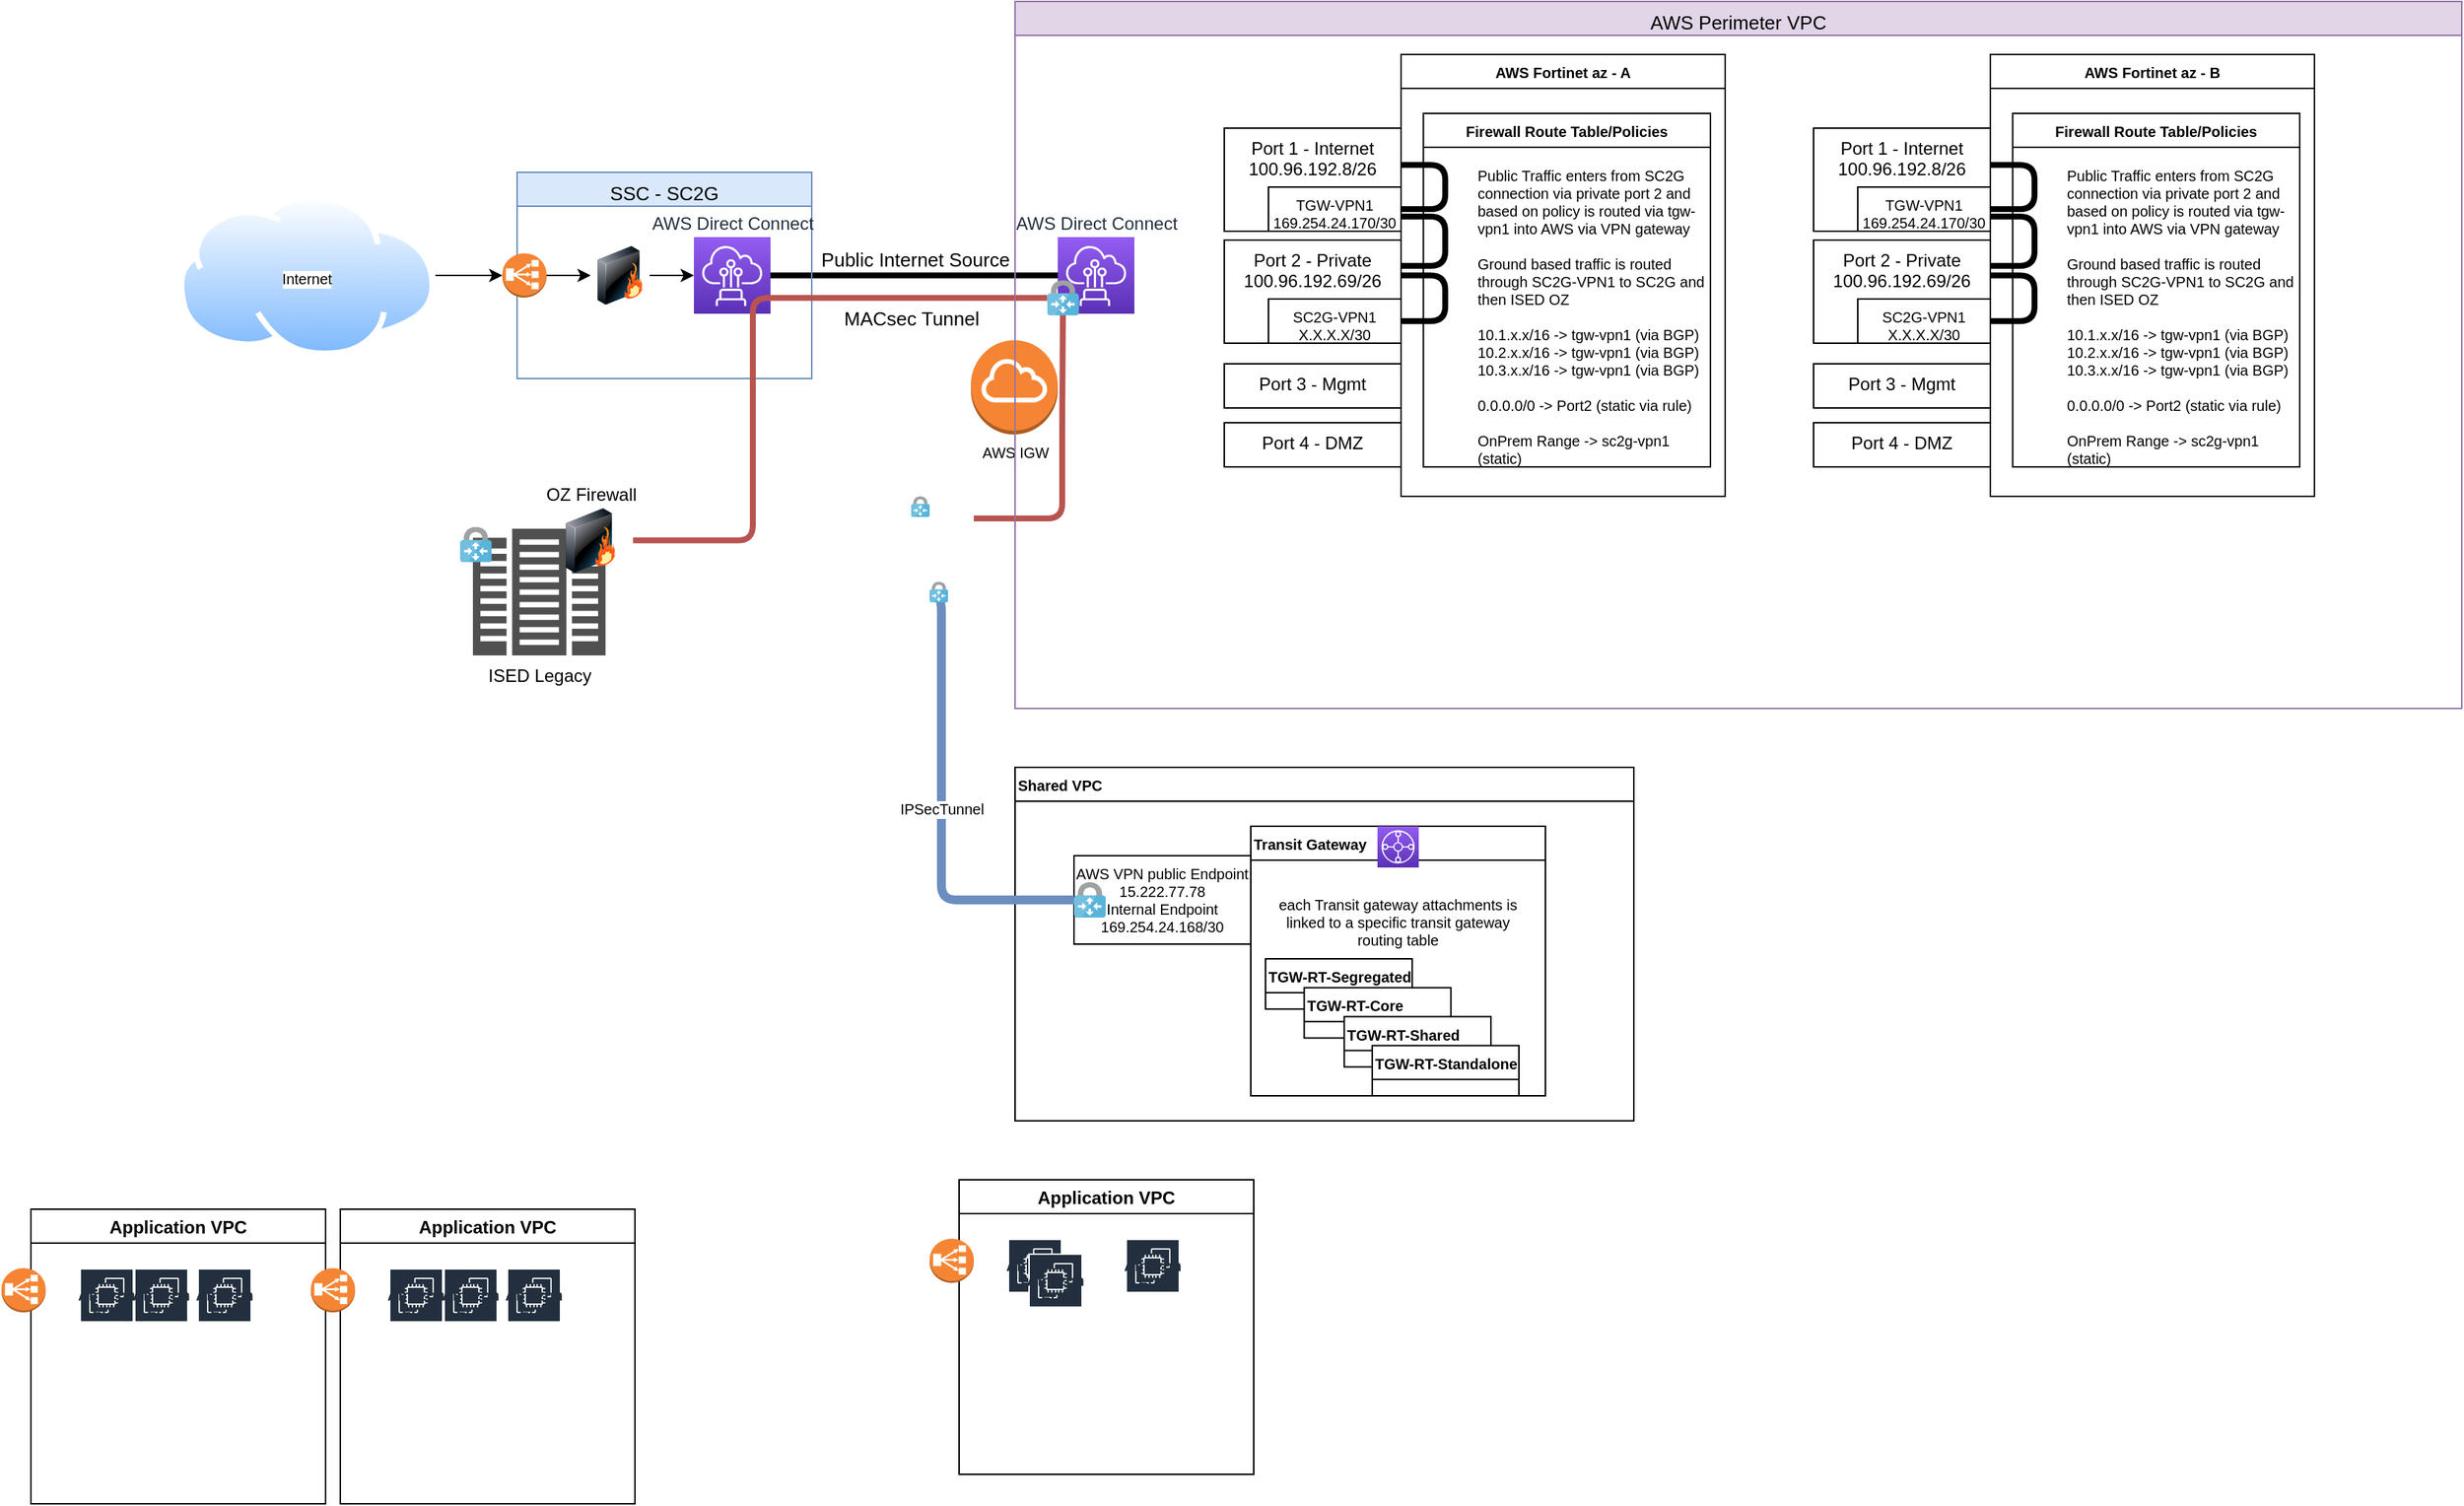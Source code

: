 <mxfile version="15.0.3" type="github">
  <diagram id="Ht1M8jgEwFfnCIfOTk4-" name="Page-1">
    <mxGraphModel dx="1500" dy="1532" grid="1" gridSize="10" guides="1" tooltips="1" connect="1" arrows="1" fold="1" page="1" pageScale="1" pageWidth="1169" pageHeight="827" math="0" shadow="0">
      <root>
        <mxCell id="0" />
        <mxCell id="1" parent="0" />
        <mxCell id="oZsSvBxQraPGQt4Ozmy0-2" style="edgeStyle=orthogonalEdgeStyle;rounded=0;orthogonalLoop=1;jettySize=auto;html=1;entryX=0;entryY=0.5;entryDx=0;entryDy=0;entryPerimeter=0;align=left;verticalAlign=bottom;" edge="1" parent="1" source="9l7ZJe91tuLGdchl9NnN-35" target="qAOCn4IyquT-12VYp0vc-4">
          <mxGeometry relative="1" as="geometry" />
        </mxCell>
        <mxCell id="9l7ZJe91tuLGdchl9NnN-35" value="Internet" style="aspect=fixed;perimeter=ellipsePerimeter;html=1;align=center;shadow=0;dashed=0;spacingTop=3;image;image=img/lib/active_directory/internet_cloud.svg;fontSize=10;labelPosition=center;verticalLabelPosition=middle;verticalAlign=middle;" parent="1" vertex="1">
          <mxGeometry x="180" y="-669" width="174.6" height="110" as="geometry" />
        </mxCell>
        <mxCell id="9l7ZJe91tuLGdchl9NnN-36" value="Shared VPC" style="swimlane;fontSize=10;align=left;verticalAlign=top;" parent="1" vertex="1">
          <mxGeometry x="748" y="-280" width="420" height="240" as="geometry" />
        </mxCell>
        <mxCell id="9l7ZJe91tuLGdchl9NnN-37" value="AWS VPN public Endpoint&lt;br&gt;&lt;span&gt;15.222.77.78&lt;br&gt;Internal Endpoint&lt;br&gt;169.254.24.168/30&lt;br&gt;&lt;br&gt;&lt;/span&gt;" style="rounded=0;whiteSpace=wrap;html=1;fontSize=10;verticalAlign=top;" parent="9l7ZJe91tuLGdchl9NnN-36" vertex="1">
          <mxGeometry x="40" y="60" width="120" height="60" as="geometry" />
        </mxCell>
        <mxCell id="9l7ZJe91tuLGdchl9NnN-38" value="Transit Gateway" style="swimlane;fontSize=10;align=left;verticalAlign=top;" parent="9l7ZJe91tuLGdchl9NnN-36" vertex="1">
          <mxGeometry x="160" y="40" width="200" height="183" as="geometry" />
        </mxCell>
        <mxCell id="9l7ZJe91tuLGdchl9NnN-39" value="each Transit gateway attachments is linked to a specific transit gateway routing table" style="text;html=1;strokeColor=none;fillColor=none;align=center;verticalAlign=middle;whiteSpace=wrap;rounded=0;fontSize=10;" parent="9l7ZJe91tuLGdchl9NnN-38" vertex="1">
          <mxGeometry x="10" y="40" width="180" height="50" as="geometry" />
        </mxCell>
        <mxCell id="9l7ZJe91tuLGdchl9NnN-40" value="" style="group" parent="9l7ZJe91tuLGdchl9NnN-38" vertex="1" connectable="0">
          <mxGeometry x="10" y="90" width="172" height="93" as="geometry" />
        </mxCell>
        <mxCell id="9l7ZJe91tuLGdchl9NnN-41" value="TGW-RT-Segregated" style="swimlane;fontSize=10;align=left;verticalAlign=top;" parent="9l7ZJe91tuLGdchl9NnN-40" vertex="1">
          <mxGeometry width="99.579" height="34.128" as="geometry" />
        </mxCell>
        <mxCell id="9l7ZJe91tuLGdchl9NnN-42" value="TGW-RT-Core" style="swimlane;fontSize=10;align=left;verticalAlign=top;" parent="9l7ZJe91tuLGdchl9NnN-40" vertex="1">
          <mxGeometry x="26.253" y="19.624" width="99.579" height="34.128" as="geometry" />
        </mxCell>
        <mxCell id="9l7ZJe91tuLGdchl9NnN-43" value="TGW-RT-Shared&#xa;" style="swimlane;fontSize=10;align=left;verticalAlign=top;" parent="9l7ZJe91tuLGdchl9NnN-40" vertex="1">
          <mxGeometry x="53.411" y="39.248" width="99.579" height="34.128" as="geometry" />
        </mxCell>
        <mxCell id="9l7ZJe91tuLGdchl9NnN-44" value="TGW-RT-Standalone&#xa;" style="swimlane;fontSize=10;align=left;verticalAlign=top;" parent="9l7ZJe91tuLGdchl9NnN-40" vertex="1">
          <mxGeometry x="72.421" y="58.872" width="99.579" height="34.128" as="geometry" />
        </mxCell>
        <mxCell id="9l7ZJe91tuLGdchl9NnN-63" value="" style="points=[[0,0,0],[0.25,0,0],[0.5,0,0],[0.75,0,0],[1,0,0],[0,1,0],[0.25,1,0],[0.5,1,0],[0.75,1,0],[1,1,0],[0,0.25,0],[0,0.5,0],[0,0.75,0],[1,0.25,0],[1,0.5,0],[1,0.75,0]];outlineConnect=0;fontColor=#232F3E;gradientColor=#945DF2;gradientDirection=north;fillColor=#5A30B5;strokeColor=#ffffff;dashed=0;verticalLabelPosition=bottom;verticalAlign=top;align=center;html=1;fontSize=12;fontStyle=0;aspect=fixed;shape=mxgraph.aws4.resourceIcon;resIcon=mxgraph.aws4.transit_gateway;" parent="9l7ZJe91tuLGdchl9NnN-38" vertex="1">
          <mxGeometry x="86" width="28" height="28" as="geometry" />
        </mxCell>
        <mxCell id="9l7ZJe91tuLGdchl9NnN-65" value="" style="aspect=fixed;html=1;points=[];align=center;image;fontSize=12;image=img/lib/mscae/VPN_Gateway.svg;" parent="9l7ZJe91tuLGdchl9NnN-36" vertex="1">
          <mxGeometry x="40" y="78" width="21.6" height="24" as="geometry" />
        </mxCell>
        <mxCell id="9l7ZJe91tuLGdchl9NnN-45" value="IPSecTunnel" style="edgeStyle=elbowEdgeStyle;rounded=1;orthogonalLoop=1;jettySize=auto;html=1;entryX=0;entryY=0.5;entryDx=0;entryDy=0;fontSize=10;startArrow=none;startFill=0;endArrow=none;endFill=0;strokeWidth=6;fillColor=#dae8fc;strokeColor=#6c8ebf;exitX=0.048;exitY=0.729;exitDx=0;exitDy=0;exitPerimeter=0;" parent="1" source="9l7ZJe91tuLGdchl9NnN-61" target="9l7ZJe91tuLGdchl9NnN-37" edge="1">
          <mxGeometry relative="1" as="geometry">
            <Array as="points">
              <mxPoint x="698" y="-360" />
            </Array>
            <mxPoint x="668" y="-560" as="sourcePoint" />
          </mxGeometry>
        </mxCell>
        <mxCell id="9l7ZJe91tuLGdchl9NnN-53" value="AWS IGW" style="outlineConnect=0;dashed=0;verticalLabelPosition=bottom;verticalAlign=top;align=center;html=1;shape=mxgraph.aws3.internet_gateway;fillColor=#F58534;gradientColor=none;fontSize=10;labelPosition=center;" parent="1" vertex="1">
          <mxGeometry x="718" y="-570" width="59" height="64" as="geometry" />
        </mxCell>
        <mxCell id="9l7ZJe91tuLGdchl9NnN-68" value="" style="edgeStyle=orthogonalEdgeStyle;rounded=1;orthogonalLoop=1;jettySize=auto;html=1;fontSize=10;startArrow=none;startFill=0;endArrow=none;endFill=0;strokeWidth=4;entryX=0.494;entryY=0.971;entryDx=0;entryDy=0;entryPerimeter=0;fillColor=#f8cecc;strokeColor=#b85450;" parent="1" target="9l7ZJe91tuLGdchl9NnN-67" edge="1">
          <mxGeometry relative="1" as="geometry">
            <mxPoint x="1264" y="-511" as="targetPoint" />
            <Array as="points">
              <mxPoint x="780" y="-449" />
              <mxPoint x="780" y="-512" />
              <mxPoint x="781" y="-512" />
            </Array>
            <mxPoint x="720" y="-449" as="sourcePoint" />
          </mxGeometry>
        </mxCell>
        <mxCell id="9l7ZJe91tuLGdchl9NnN-61" value="" style="aspect=fixed;html=1;points=[];align=center;image;fontSize=12;image=img/lib/mscae/VPN_Gateway.svg;" parent="1" vertex="1">
          <mxGeometry x="690" y="-406" width="12.6" height="14" as="geometry" />
        </mxCell>
        <mxCell id="9l7ZJe91tuLGdchl9NnN-89" value="Public Internet Source" style="edgeStyle=orthogonalEdgeStyle;rounded=1;orthogonalLoop=1;jettySize=auto;html=1;entryX=1;entryY=0.5;entryDx=0;entryDy=0;entryPerimeter=0;fontSize=13;startArrow=none;startFill=0;endArrow=none;endFill=0;strokeWidth=4;labelPosition=center;verticalLabelPosition=top;align=center;verticalAlign=bottom;" parent="1" source="9l7ZJe91tuLGdchl9NnN-64" target="9l7ZJe91tuLGdchl9NnN-86" edge="1">
          <mxGeometry relative="1" as="geometry">
            <mxPoint x="710" y="-614" as="targetPoint" />
          </mxGeometry>
        </mxCell>
        <mxCell id="9l7ZJe91tuLGdchl9NnN-64" value="AWS Direct Connect" style="points=[[0,0,0],[0.25,0,0],[0.5,0,0],[0.75,0,0],[1,0,0],[0,1,0],[0.25,1,0],[0.5,1,0],[0.75,1,0],[1,1,0],[0,0.25,0],[0,0.5,0],[0,0.75,0],[1,0.25,0],[1,0.5,0],[1,0.75,0]];outlineConnect=0;fontColor=#232F3E;gradientColor=#945DF2;gradientDirection=north;fillColor=#5A30B5;strokeColor=#ffffff;dashed=0;verticalLabelPosition=top;verticalAlign=bottom;align=center;html=1;fontSize=12;fontStyle=0;aspect=fixed;shape=mxgraph.aws4.resourceIcon;resIcon=mxgraph.aws4.direct_connect;labelPosition=center;" parent="1" vertex="1">
          <mxGeometry x="777.0" y="-640" width="52" height="52" as="geometry" />
        </mxCell>
        <mxCell id="9l7ZJe91tuLGdchl9NnN-66" value="" style="aspect=fixed;html=1;points=[];align=center;image;fontSize=12;image=img/lib/mscae/VPN_Gateway.svg;" parent="1" vertex="1">
          <mxGeometry x="677.4" y="-464" width="12.6" height="14" as="geometry" />
        </mxCell>
        <mxCell id="9l7ZJe91tuLGdchl9NnN-67" value="" style="aspect=fixed;html=1;points=[];align=center;image;fontSize=12;image=img/lib/mscae/VPN_Gateway.svg;direction=south;rotation=-90;" parent="1" vertex="1">
          <mxGeometry x="768.6" y="-609.6" width="24" height="21.6" as="geometry" />
        </mxCell>
        <mxCell id="9l7ZJe91tuLGdchl9NnN-85" value="SSC - SC2G" style="swimlane;fontSize=13;align=center;verticalAlign=top;fontStyle=0;fillColor=#dae8fc;strokeColor=#6c8ebf;" parent="1" vertex="1">
          <mxGeometry x="410" y="-684" width="200" height="140" as="geometry" />
        </mxCell>
        <mxCell id="9l7ZJe91tuLGdchl9NnN-86" value="AWS Direct Connect" style="points=[[0,0,0],[0.25,0,0],[0.5,0,0],[0.75,0,0],[1,0,0],[0,1,0],[0.25,1,0],[0.5,1,0],[0.75,1,0],[1,1,0],[0,0.25,0],[0,0.5,0],[0,0.75,0],[1,0.25,0],[1,0.5,0],[1,0.75,0]];outlineConnect=0;fontColor=#232F3E;gradientColor=#945DF2;gradientDirection=north;fillColor=#5A30B5;strokeColor=#ffffff;dashed=0;verticalLabelPosition=top;verticalAlign=bottom;align=center;html=1;fontSize=12;fontStyle=0;aspect=fixed;shape=mxgraph.aws4.resourceIcon;resIcon=mxgraph.aws4.direct_connect;labelPosition=center;" parent="9l7ZJe91tuLGdchl9NnN-85" vertex="1">
          <mxGeometry x="120.0" y="44" width="52" height="52" as="geometry" />
        </mxCell>
        <mxCell id="qAOCn4IyquT-12VYp0vc-13" style="edgeStyle=orthogonalEdgeStyle;rounded=0;orthogonalLoop=1;jettySize=auto;html=1;exitX=1;exitY=0.5;exitDx=0;exitDy=0;entryX=0;entryY=0.5;entryDx=0;entryDy=0;entryPerimeter=0;" parent="9l7ZJe91tuLGdchl9NnN-85" source="qAOCn4IyquT-12VYp0vc-11" target="9l7ZJe91tuLGdchl9NnN-86" edge="1">
          <mxGeometry relative="1" as="geometry" />
        </mxCell>
        <mxCell id="qAOCn4IyquT-12VYp0vc-11" value="" style="image;html=1;image=img/lib/clip_art/networking/Firewall_128x128.png" parent="9l7ZJe91tuLGdchl9NnN-85" vertex="1">
          <mxGeometry x="50" y="50" width="40" height="40" as="geometry" />
        </mxCell>
        <mxCell id="qAOCn4IyquT-12VYp0vc-1" value="ISED Legacy" style="pointerEvents=1;shadow=0;dashed=0;html=1;strokeColor=none;fillColor=#505050;labelPosition=center;verticalLabelPosition=bottom;verticalAlign=top;outlineConnect=0;align=center;shape=mxgraph.office.servers.datacenter;" parent="1" vertex="1">
          <mxGeometry x="380" y="-442" width="90" height="86" as="geometry" />
        </mxCell>
        <mxCell id="qAOCn4IyquT-12VYp0vc-6" value="Application VPC" style="swimlane;" parent="1" vertex="1">
          <mxGeometry x="80" y="20" width="200" height="200" as="geometry" />
        </mxCell>
        <mxCell id="qAOCn4IyquT-12VYp0vc-7" value="Amazon EC2" style="outlineConnect=0;fontColor=#232F3E;gradientColor=none;strokeColor=#ffffff;fillColor=#232F3E;dashed=0;verticalLabelPosition=middle;verticalAlign=bottom;align=center;html=1;whiteSpace=wrap;fontSize=10;fontStyle=1;spacing=3;shape=mxgraph.aws4.productIcon;prIcon=mxgraph.aws4.ec2;" parent="qAOCn4IyquT-12VYp0vc-6" vertex="1">
          <mxGeometry x="33" y="40" width="37" height="40" as="geometry" />
        </mxCell>
        <mxCell id="qAOCn4IyquT-12VYp0vc-8" value="Amazon EC2" style="outlineConnect=0;fontColor=#232F3E;gradientColor=none;strokeColor=#ffffff;fillColor=#232F3E;dashed=0;verticalLabelPosition=middle;verticalAlign=bottom;align=center;html=1;whiteSpace=wrap;fontSize=10;fontStyle=1;spacing=3;shape=mxgraph.aws4.productIcon;prIcon=mxgraph.aws4.ec2;" parent="qAOCn4IyquT-12VYp0vc-6" vertex="1">
          <mxGeometry x="70" y="40" width="37" height="40" as="geometry" />
        </mxCell>
        <mxCell id="qAOCn4IyquT-12VYp0vc-9" value="Amazon EC2" style="outlineConnect=0;fontColor=#232F3E;gradientColor=none;strokeColor=#ffffff;fillColor=#232F3E;dashed=0;verticalLabelPosition=middle;verticalAlign=bottom;align=center;html=1;whiteSpace=wrap;fontSize=10;fontStyle=1;spacing=3;shape=mxgraph.aws4.productIcon;prIcon=mxgraph.aws4.ec2;" parent="qAOCn4IyquT-12VYp0vc-6" vertex="1">
          <mxGeometry x="113" y="40" width="37" height="40" as="geometry" />
        </mxCell>
        <mxCell id="qAOCn4IyquT-12VYp0vc-5" value="" style="outlineConnect=0;dashed=0;verticalLabelPosition=bottom;verticalAlign=top;align=center;html=1;shape=mxgraph.aws3.classic_load_balancer;fillColor=#F58534;gradientColor=none;" parent="qAOCn4IyquT-12VYp0vc-6" vertex="1">
          <mxGeometry x="-20" y="40" width="30" height="30" as="geometry" />
        </mxCell>
        <mxCell id="qAOCn4IyquT-12VYp0vc-14" value="Application VPC" style="swimlane;" parent="1" vertex="1">
          <mxGeometry x="290" y="20" width="200" height="200" as="geometry" />
        </mxCell>
        <mxCell id="qAOCn4IyquT-12VYp0vc-15" value="Amazon EC2" style="outlineConnect=0;fontColor=#232F3E;gradientColor=none;strokeColor=#ffffff;fillColor=#232F3E;dashed=0;verticalLabelPosition=middle;verticalAlign=bottom;align=center;html=1;whiteSpace=wrap;fontSize=10;fontStyle=1;spacing=3;shape=mxgraph.aws4.productIcon;prIcon=mxgraph.aws4.ec2;" parent="qAOCn4IyquT-12VYp0vc-14" vertex="1">
          <mxGeometry x="33" y="40" width="37" height="40" as="geometry" />
        </mxCell>
        <mxCell id="qAOCn4IyquT-12VYp0vc-16" value="Amazon EC2" style="outlineConnect=0;fontColor=#232F3E;gradientColor=none;strokeColor=#ffffff;fillColor=#232F3E;dashed=0;verticalLabelPosition=middle;verticalAlign=bottom;align=center;html=1;whiteSpace=wrap;fontSize=10;fontStyle=1;spacing=3;shape=mxgraph.aws4.productIcon;prIcon=mxgraph.aws4.ec2;" parent="qAOCn4IyquT-12VYp0vc-14" vertex="1">
          <mxGeometry x="70" y="40" width="37" height="40" as="geometry" />
        </mxCell>
        <mxCell id="qAOCn4IyquT-12VYp0vc-17" value="Amazon EC2" style="outlineConnect=0;fontColor=#232F3E;gradientColor=none;strokeColor=#ffffff;fillColor=#232F3E;dashed=0;verticalLabelPosition=middle;verticalAlign=bottom;align=center;html=1;whiteSpace=wrap;fontSize=10;fontStyle=1;spacing=3;shape=mxgraph.aws4.productIcon;prIcon=mxgraph.aws4.ec2;" parent="qAOCn4IyquT-12VYp0vc-14" vertex="1">
          <mxGeometry x="113" y="40" width="37" height="40" as="geometry" />
        </mxCell>
        <mxCell id="qAOCn4IyquT-12VYp0vc-18" value="" style="outlineConnect=0;dashed=0;verticalLabelPosition=bottom;verticalAlign=top;align=center;html=1;shape=mxgraph.aws3.classic_load_balancer;fillColor=#F58534;gradientColor=none;" parent="qAOCn4IyquT-12VYp0vc-14" vertex="1">
          <mxGeometry x="-20" y="40" width="30" height="30" as="geometry" />
        </mxCell>
        <mxCell id="qAOCn4IyquT-12VYp0vc-19" value="Application VPC" style="swimlane;" parent="1" vertex="1">
          <mxGeometry x="710" width="200" height="200" as="geometry" />
        </mxCell>
        <mxCell id="qAOCn4IyquT-12VYp0vc-20" value="Amazon EC2" style="outlineConnect=0;fontColor=#232F3E;gradientColor=none;strokeColor=#ffffff;fillColor=#232F3E;dashed=0;verticalLabelPosition=middle;verticalAlign=bottom;align=center;html=1;whiteSpace=wrap;fontSize=10;fontStyle=1;spacing=3;shape=mxgraph.aws4.productIcon;prIcon=mxgraph.aws4.ec2;" parent="qAOCn4IyquT-12VYp0vc-19" vertex="1">
          <mxGeometry x="33" y="40" width="37" height="40" as="geometry" />
        </mxCell>
        <mxCell id="qAOCn4IyquT-12VYp0vc-21" value="Amazon EC2" style="outlineConnect=0;fontColor=#232F3E;gradientColor=none;strokeColor=#ffffff;fillColor=#232F3E;dashed=0;verticalLabelPosition=middle;verticalAlign=bottom;align=center;html=1;whiteSpace=wrap;fontSize=10;fontStyle=1;spacing=3;shape=mxgraph.aws4.productIcon;prIcon=mxgraph.aws4.ec2;" parent="qAOCn4IyquT-12VYp0vc-19" vertex="1">
          <mxGeometry x="47" y="50" width="37" height="40" as="geometry" />
        </mxCell>
        <mxCell id="qAOCn4IyquT-12VYp0vc-22" value="Amazon EC2" style="outlineConnect=0;fontColor=#232F3E;gradientColor=none;strokeColor=#ffffff;fillColor=#232F3E;dashed=0;verticalLabelPosition=middle;verticalAlign=bottom;align=center;html=1;whiteSpace=wrap;fontSize=10;fontStyle=1;spacing=3;shape=mxgraph.aws4.productIcon;prIcon=mxgraph.aws4.ec2;" parent="qAOCn4IyquT-12VYp0vc-19" vertex="1">
          <mxGeometry x="113" y="40" width="37" height="40" as="geometry" />
        </mxCell>
        <mxCell id="qAOCn4IyquT-12VYp0vc-23" value="" style="outlineConnect=0;dashed=0;verticalLabelPosition=bottom;verticalAlign=top;align=center;html=1;shape=mxgraph.aws3.classic_load_balancer;fillColor=#F58534;gradientColor=none;" parent="qAOCn4IyquT-12VYp0vc-19" vertex="1">
          <mxGeometry x="-20" y="40" width="30" height="30" as="geometry" />
        </mxCell>
        <mxCell id="9l7ZJe91tuLGdchl9NnN-90" value="" style="aspect=fixed;html=1;points=[];align=center;image;fontSize=12;image=img/lib/mscae/VPN_Gateway.svg;direction=south;rotation=-90;" parent="1" vertex="1">
          <mxGeometry x="370.0" y="-442.0" width="24" height="21.6" as="geometry" />
        </mxCell>
        <mxCell id="oZsSvBxQraPGQt4Ozmy0-3" value="MACsec Tunnel" style="edgeStyle=orthogonalEdgeStyle;rounded=1;orthogonalLoop=1;jettySize=auto;html=1;entryX=0.978;entryY=0.497;entryDx=0;entryDy=0;entryPerimeter=0;fontSize=13;startArrow=none;startFill=0;endArrow=none;endFill=0;strokeWidth=4;fillColor=#f8cecc;strokeColor=#b85450;align=left;labelPosition=right;verticalLabelPosition=bottom;verticalAlign=top;" edge="1" parent="1" source="9l7ZJe91tuLGdchl9NnN-67" target="qAOCn4IyquT-12VYp0vc-28">
          <mxGeometry x="-0.373" relative="1" as="geometry">
            <Array as="points">
              <mxPoint x="570" y="-599" />
              <mxPoint x="570" y="-434" />
            </Array>
            <mxPoint x="769.8" y="-598.8" as="sourcePoint" />
            <mxPoint x="531.825" y="-499.272" as="targetPoint" />
            <mxPoint as="offset" />
          </mxGeometry>
        </mxCell>
        <mxCell id="qAOCn4IyquT-12VYp0vc-28" value="OZ Firewall" style="image;html=1;image=img/lib/clip_art/networking/Firewall_128x128.png;labelPosition=center;verticalLabelPosition=top;align=center;verticalAlign=bottom;" parent="1" vertex="1">
          <mxGeometry x="430" y="-456" width="60" height="44" as="geometry" />
        </mxCell>
        <mxCell id="qAOCn4IyquT-12VYp0vc-4" value="" style="outlineConnect=0;dashed=0;verticalLabelPosition=bottom;verticalAlign=top;align=center;html=1;shape=mxgraph.aws3.classic_load_balancer;fillColor=#F58534;gradientColor=none;" parent="1" vertex="1">
          <mxGeometry x="400" y="-629" width="30" height="30" as="geometry" />
        </mxCell>
        <mxCell id="oZsSvBxQraPGQt4Ozmy0-1" style="edgeStyle=orthogonalEdgeStyle;rounded=0;orthogonalLoop=1;jettySize=auto;html=1;entryX=0;entryY=0.5;entryDx=0;entryDy=0;align=left;verticalAlign=bottom;" edge="1" parent="1" source="qAOCn4IyquT-12VYp0vc-4" target="qAOCn4IyquT-12VYp0vc-11">
          <mxGeometry relative="1" as="geometry" />
        </mxCell>
        <mxCell id="oZsSvBxQraPGQt4Ozmy0-5" value="AWS Perimeter VPC" style="swimlane;fontSize=13;align=center;verticalAlign=top;fontStyle=0;fillColor=#e1d5e7;strokeColor=#9673a6;" vertex="1" parent="1">
          <mxGeometry x="748" y="-800" width="982" height="480" as="geometry" />
        </mxCell>
        <mxCell id="oZsSvBxQraPGQt4Ozmy0-11" value="" style="group" vertex="1" connectable="0" parent="oZsSvBxQraPGQt4Ozmy0-5">
          <mxGeometry x="142" y="36" width="340" height="300" as="geometry" />
        </mxCell>
        <mxCell id="9l7ZJe91tuLGdchl9NnN-47" value="Port 1 - Internet 100.96.192.8/26" style="rounded=0;whiteSpace=wrap;html=1;verticalAlign=top;" parent="oZsSvBxQraPGQt4Ozmy0-11" vertex="1">
          <mxGeometry y="50" width="120" height="70" as="geometry" />
        </mxCell>
        <mxCell id="9l7ZJe91tuLGdchl9NnN-79" style="edgeStyle=orthogonalEdgeStyle;rounded=1;orthogonalLoop=1;jettySize=auto;html=1;entryX=1;entryY=0.5;entryDx=0;entryDy=0;fontSize=18;startArrow=none;startFill=0;endArrow=none;endFill=0;strokeWidth=4;" parent="oZsSvBxQraPGQt4Ozmy0-11" target="9l7ZJe91tuLGdchl9NnN-60" edge="1">
          <mxGeometry relative="1" as="geometry">
            <mxPoint x="120" y="150" as="sourcePoint" />
            <Array as="points">
              <mxPoint x="150" y="150" />
              <mxPoint x="150" y="181" />
            </Array>
          </mxGeometry>
        </mxCell>
        <mxCell id="9l7ZJe91tuLGdchl9NnN-80" style="edgeStyle=orthogonalEdgeStyle;rounded=1;orthogonalLoop=1;jettySize=auto;html=1;exitX=1;exitY=0.25;exitDx=0;exitDy=0;fontSize=18;startArrow=none;startFill=0;endArrow=none;endFill=0;strokeWidth=4;" parent="oZsSvBxQraPGQt4Ozmy0-11" source="9l7ZJe91tuLGdchl9NnN-48" edge="1">
          <mxGeometry relative="1" as="geometry">
            <mxPoint x="120" y="110" as="targetPoint" />
            <Array as="points">
              <mxPoint x="150" y="144" />
              <mxPoint x="150" y="110" />
            </Array>
          </mxGeometry>
        </mxCell>
        <mxCell id="9l7ZJe91tuLGdchl9NnN-48" value="Port 2 - Private 100.96.192.69/26" style="rounded=0;whiteSpace=wrap;html=1;verticalAlign=top;" parent="oZsSvBxQraPGQt4Ozmy0-11" vertex="1">
          <mxGeometry y="126" width="120" height="70" as="geometry" />
        </mxCell>
        <mxCell id="9l7ZJe91tuLGdchl9NnN-49" value="Port 3 - Mgmt" style="rounded=0;whiteSpace=wrap;html=1;verticalAlign=top;" parent="oZsSvBxQraPGQt4Ozmy0-11" vertex="1">
          <mxGeometry y="210" width="120" height="30" as="geometry" />
        </mxCell>
        <mxCell id="9l7ZJe91tuLGdchl9NnN-50" value="TGW-VPN1 169.254.24.170/30" style="rounded=0;whiteSpace=wrap;html=1;verticalAlign=top;fontSize=10;" parent="oZsSvBxQraPGQt4Ozmy0-11" vertex="1">
          <mxGeometry x="30" y="90" width="90.0" height="30" as="geometry" />
        </mxCell>
        <mxCell id="9l7ZJe91tuLGdchl9NnN-51" value="Port 4 - DMZ" style="rounded=0;whiteSpace=wrap;html=1;verticalAlign=top;" parent="oZsSvBxQraPGQt4Ozmy0-11" vertex="1">
          <mxGeometry y="250" width="120" height="30" as="geometry" />
        </mxCell>
        <mxCell id="9l7ZJe91tuLGdchl9NnN-54" value="" style="group" parent="oZsSvBxQraPGQt4Ozmy0-11" vertex="1" connectable="0">
          <mxGeometry x="120" width="220" height="300" as="geometry" />
        </mxCell>
        <mxCell id="9l7ZJe91tuLGdchl9NnN-55" value="AWS Fortinet az - A" style="swimlane;fontSize=10;verticalAlign=top;" parent="9l7ZJe91tuLGdchl9NnN-54" vertex="1">
          <mxGeometry width="220" height="300" as="geometry" />
        </mxCell>
        <mxCell id="9l7ZJe91tuLGdchl9NnN-56" value="Firewall Route Table/Policies" style="swimlane;fontSize=10;verticalAlign=top;" parent="9l7ZJe91tuLGdchl9NnN-54" vertex="1">
          <mxGeometry x="15.17" y="40" width="194.83" height="240" as="geometry" />
        </mxCell>
        <mxCell id="9l7ZJe91tuLGdchl9NnN-57" value="Public Traffic enters from SC2G connection via private port 2 and based on policy is routed via tgw-vpn1 into AWS via VPN gateway&lt;br&gt;&lt;br&gt;Ground based traffic is routed through SC2G-VPN1 to SC2G and then ISED OZ&lt;br&gt;&lt;br&gt;10.1.x.x/16 -&amp;gt; tgw-vpn1 (via BGP)&lt;br&gt;10.2.x.x/16 -&amp;gt; tgw-vpn1 (via BGP)&lt;br&gt;10.3.x.x/16 -&amp;gt; tgw-vpn1 (via BGP)&lt;br&gt;&lt;br&gt;0.0.0.0/0 -&amp;gt; Port2 (static via rule)&lt;br&gt;&lt;br&gt;OnPrem Range -&amp;gt; sc2g-vpn1 (static)" style="text;html=1;strokeColor=none;fillColor=none;align=left;verticalAlign=top;whiteSpace=wrap;rounded=0;fontSize=10;" parent="9l7ZJe91tuLGdchl9NnN-54" vertex="1">
          <mxGeometry x="50" y="70" width="160" height="210" as="geometry" />
        </mxCell>
        <mxCell id="9l7ZJe91tuLGdchl9NnN-58" style="edgeStyle=elbowEdgeStyle;rounded=1;orthogonalLoop=1;jettySize=auto;html=1;exitX=0;exitY=0.5;exitDx=0;exitDy=0;fontSize=10;startArrow=none;startFill=0;endArrow=none;endFill=0;strokeWidth=6;" parent="oZsSvBxQraPGQt4Ozmy0-11" source="9l7ZJe91tuLGdchl9NnN-47" target="9l7ZJe91tuLGdchl9NnN-47" edge="1">
          <mxGeometry x="-40" y="-100" as="geometry" />
        </mxCell>
        <mxCell id="9l7ZJe91tuLGdchl9NnN-59" style="edgeStyle=elbowEdgeStyle;rounded=1;orthogonalLoop=1;jettySize=auto;html=1;exitX=0;exitY=0.25;exitDx=0;exitDy=0;entryX=1;entryY=0.5;entryDx=0;entryDy=0;fontSize=10;startArrow=none;startFill=0;endArrow=none;endFill=0;strokeWidth=4;" parent="oZsSvBxQraPGQt4Ozmy0-11" source="9l7ZJe91tuLGdchl9NnN-55" target="9l7ZJe91tuLGdchl9NnN-50" edge="1">
          <mxGeometry x="-40" y="-100" as="geometry">
            <Array as="points">
              <mxPoint x="150" y="90" />
            </Array>
          </mxGeometry>
        </mxCell>
        <mxCell id="9l7ZJe91tuLGdchl9NnN-60" value="SC2G-VPN1 X.X.X.X/30" style="rounded=0;whiteSpace=wrap;html=1;verticalAlign=top;fontSize=10;" parent="oZsSvBxQraPGQt4Ozmy0-11" vertex="1">
          <mxGeometry x="30" y="166" width="90.0" height="30" as="geometry" />
        </mxCell>
        <mxCell id="oZsSvBxQraPGQt4Ozmy0-12" value="" style="group" vertex="1" connectable="0" parent="oZsSvBxQraPGQt4Ozmy0-5">
          <mxGeometry x="542" y="36" width="340" height="300" as="geometry" />
        </mxCell>
        <mxCell id="oZsSvBxQraPGQt4Ozmy0-13" value="Port 1 - Internet 100.96.192.8/26" style="rounded=0;whiteSpace=wrap;html=1;verticalAlign=top;" vertex="1" parent="oZsSvBxQraPGQt4Ozmy0-12">
          <mxGeometry y="50" width="120" height="70" as="geometry" />
        </mxCell>
        <mxCell id="oZsSvBxQraPGQt4Ozmy0-14" style="edgeStyle=orthogonalEdgeStyle;rounded=1;orthogonalLoop=1;jettySize=auto;html=1;entryX=1;entryY=0.5;entryDx=0;entryDy=0;fontSize=18;startArrow=none;startFill=0;endArrow=none;endFill=0;strokeWidth=4;" edge="1" parent="oZsSvBxQraPGQt4Ozmy0-12" target="oZsSvBxQraPGQt4Ozmy0-26">
          <mxGeometry relative="1" as="geometry">
            <mxPoint x="120" y="150" as="sourcePoint" />
            <Array as="points">
              <mxPoint x="150" y="150" />
              <mxPoint x="150" y="181" />
            </Array>
          </mxGeometry>
        </mxCell>
        <mxCell id="oZsSvBxQraPGQt4Ozmy0-15" style="edgeStyle=orthogonalEdgeStyle;rounded=1;orthogonalLoop=1;jettySize=auto;html=1;exitX=1;exitY=0.25;exitDx=0;exitDy=0;fontSize=18;startArrow=none;startFill=0;endArrow=none;endFill=0;strokeWidth=4;" edge="1" parent="oZsSvBxQraPGQt4Ozmy0-12" source="oZsSvBxQraPGQt4Ozmy0-16">
          <mxGeometry relative="1" as="geometry">
            <mxPoint x="120" y="110" as="targetPoint" />
            <Array as="points">
              <mxPoint x="150" y="144" />
              <mxPoint x="150" y="110" />
            </Array>
          </mxGeometry>
        </mxCell>
        <mxCell id="oZsSvBxQraPGQt4Ozmy0-16" value="Port 2 - Private 100.96.192.69/26" style="rounded=0;whiteSpace=wrap;html=1;verticalAlign=top;" vertex="1" parent="oZsSvBxQraPGQt4Ozmy0-12">
          <mxGeometry y="126" width="120" height="70" as="geometry" />
        </mxCell>
        <mxCell id="oZsSvBxQraPGQt4Ozmy0-17" value="Port 3 - Mgmt" style="rounded=0;whiteSpace=wrap;html=1;verticalAlign=top;" vertex="1" parent="oZsSvBxQraPGQt4Ozmy0-12">
          <mxGeometry y="210" width="120" height="30" as="geometry" />
        </mxCell>
        <mxCell id="oZsSvBxQraPGQt4Ozmy0-18" value="TGW-VPN1 169.254.24.170/30" style="rounded=0;whiteSpace=wrap;html=1;verticalAlign=top;fontSize=10;" vertex="1" parent="oZsSvBxQraPGQt4Ozmy0-12">
          <mxGeometry x="30" y="90" width="90.0" height="30" as="geometry" />
        </mxCell>
        <mxCell id="oZsSvBxQraPGQt4Ozmy0-19" value="Port 4 - DMZ" style="rounded=0;whiteSpace=wrap;html=1;verticalAlign=top;" vertex="1" parent="oZsSvBxQraPGQt4Ozmy0-12">
          <mxGeometry y="250" width="120" height="30" as="geometry" />
        </mxCell>
        <mxCell id="oZsSvBxQraPGQt4Ozmy0-20" value="" style="group" vertex="1" connectable="0" parent="oZsSvBxQraPGQt4Ozmy0-12">
          <mxGeometry x="120" width="220" height="300" as="geometry" />
        </mxCell>
        <mxCell id="oZsSvBxQraPGQt4Ozmy0-21" value="AWS Fortinet az - B" style="swimlane;fontSize=10;verticalAlign=top;" vertex="1" parent="oZsSvBxQraPGQt4Ozmy0-20">
          <mxGeometry width="220" height="300" as="geometry" />
        </mxCell>
        <mxCell id="oZsSvBxQraPGQt4Ozmy0-22" value="Firewall Route Table/Policies" style="swimlane;fontSize=10;verticalAlign=top;" vertex="1" parent="oZsSvBxQraPGQt4Ozmy0-20">
          <mxGeometry x="15.17" y="40" width="194.83" height="240" as="geometry" />
        </mxCell>
        <mxCell id="oZsSvBxQraPGQt4Ozmy0-23" value="Public Traffic enters from SC2G connection via private port 2 and based on policy is routed via tgw-vpn1 into AWS via VPN gateway&lt;br&gt;&lt;br&gt;Ground based traffic is routed through SC2G-VPN1 to SC2G and then ISED OZ&lt;br&gt;&lt;br&gt;10.1.x.x/16 -&amp;gt; tgw-vpn1 (via BGP)&lt;br&gt;10.2.x.x/16 -&amp;gt; tgw-vpn1 (via BGP)&lt;br&gt;10.3.x.x/16 -&amp;gt; tgw-vpn1 (via BGP)&lt;br&gt;&lt;br&gt;0.0.0.0/0 -&amp;gt; Port2 (static via rule)&lt;br&gt;&lt;br&gt;OnPrem Range -&amp;gt; sc2g-vpn1 (static)" style="text;html=1;strokeColor=none;fillColor=none;align=left;verticalAlign=top;whiteSpace=wrap;rounded=0;fontSize=10;" vertex="1" parent="oZsSvBxQraPGQt4Ozmy0-20">
          <mxGeometry x="50" y="70" width="160" height="210" as="geometry" />
        </mxCell>
        <mxCell id="oZsSvBxQraPGQt4Ozmy0-24" style="edgeStyle=elbowEdgeStyle;rounded=1;orthogonalLoop=1;jettySize=auto;html=1;exitX=0;exitY=0.5;exitDx=0;exitDy=0;fontSize=10;startArrow=none;startFill=0;endArrow=none;endFill=0;strokeWidth=6;" edge="1" parent="oZsSvBxQraPGQt4Ozmy0-12" source="oZsSvBxQraPGQt4Ozmy0-13" target="oZsSvBxQraPGQt4Ozmy0-13">
          <mxGeometry x="-40" y="-100" as="geometry" />
        </mxCell>
        <mxCell id="oZsSvBxQraPGQt4Ozmy0-25" style="edgeStyle=elbowEdgeStyle;rounded=1;orthogonalLoop=1;jettySize=auto;html=1;exitX=0;exitY=0.25;exitDx=0;exitDy=0;entryX=1;entryY=0.5;entryDx=0;entryDy=0;fontSize=10;startArrow=none;startFill=0;endArrow=none;endFill=0;strokeWidth=4;" edge="1" parent="oZsSvBxQraPGQt4Ozmy0-12" source="oZsSvBxQraPGQt4Ozmy0-21" target="oZsSvBxQraPGQt4Ozmy0-18">
          <mxGeometry x="-40" y="-100" as="geometry">
            <Array as="points">
              <mxPoint x="150" y="90" />
            </Array>
          </mxGeometry>
        </mxCell>
        <mxCell id="oZsSvBxQraPGQt4Ozmy0-26" value="SC2G-VPN1 X.X.X.X/30" style="rounded=0;whiteSpace=wrap;html=1;verticalAlign=top;fontSize=10;" vertex="1" parent="oZsSvBxQraPGQt4Ozmy0-12">
          <mxGeometry x="30" y="166" width="90.0" height="30" as="geometry" />
        </mxCell>
      </root>
    </mxGraphModel>
  </diagram>
</mxfile>
